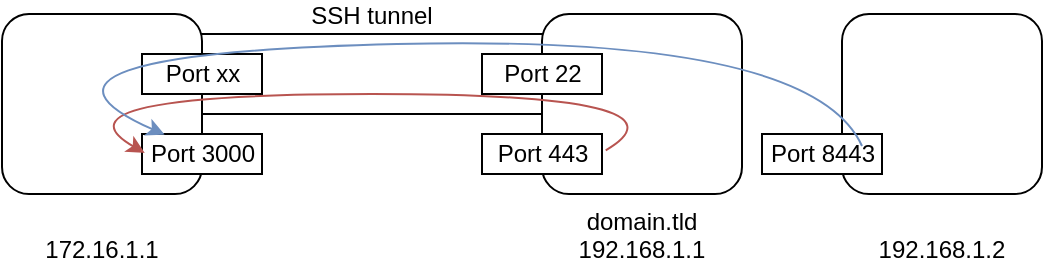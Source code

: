 <mxfile version="14.6.13" type="device"><diagram id="wu1irHQ73Ck7UTtfeC0Z" name="Page-1"><mxGraphModel dx="894" dy="550" grid="1" gridSize="10" guides="1" tooltips="1" connect="1" arrows="1" fold="1" page="1" pageScale="1" pageWidth="1169" pageHeight="827" math="0" shadow="0"><root><mxCell id="0"/><mxCell id="1" parent="0"/><mxCell id="ggARXnKYJ52NQEXv3T-H-10" value="SSH tunnel" style="rounded=0;whiteSpace=wrap;html=1;labelPosition=center;verticalLabelPosition=top;align=center;verticalAlign=bottom;" vertex="1" parent="1"><mxGeometry x="340" y="240" width="190" height="40" as="geometry"/></mxCell><mxCell id="ggARXnKYJ52NQEXv3T-H-13" value="domain.tld&lt;br&gt;192.168.1.1" style="rounded=1;whiteSpace=wrap;html=1;labelPosition=center;verticalLabelPosition=bottom;align=center;verticalAlign=top;" vertex="1" parent="1"><mxGeometry x="520" y="230" width="100" height="90" as="geometry"/></mxCell><mxCell id="ggARXnKYJ52NQEXv3T-H-1" value="&lt;br&gt;172.16.1.1" style="rounded=1;whiteSpace=wrap;html=1;labelPosition=center;verticalLabelPosition=bottom;align=center;verticalAlign=top;" vertex="1" parent="1"><mxGeometry x="250" y="230" width="100" height="90" as="geometry"/></mxCell><mxCell id="ggARXnKYJ52NQEXv3T-H-5" value="Port 22" style="verticalLabelPosition=middle;verticalAlign=middle;html=1;shape=mxgraph.basic.rect;fillColor2=none;strokeWidth=1;size=20;indent=35.68;labelPosition=center;align=center;" vertex="1" parent="1"><mxGeometry x="490" y="250" width="60" height="20" as="geometry"/></mxCell><mxCell id="ggARXnKYJ52NQEXv3T-H-8" value="Port xx" style="verticalLabelPosition=middle;verticalAlign=middle;html=1;shape=mxgraph.basic.rect;fillColor2=none;strokeWidth=1;size=20;indent=5;labelPosition=center;align=center;" vertex="1" parent="1"><mxGeometry x="320" y="250" width="60" height="20" as="geometry"/></mxCell><mxCell id="ggARXnKYJ52NQEXv3T-H-11" value="Port 3000" style="verticalLabelPosition=middle;verticalAlign=middle;html=1;shape=mxgraph.basic.rect;fillColor2=none;strokeWidth=1;size=20;indent=5;labelPosition=center;align=center;" vertex="1" parent="1"><mxGeometry x="320" y="290" width="60" height="20" as="geometry"/></mxCell><mxCell id="ggARXnKYJ52NQEXv3T-H-12" value="Port 443" style="verticalLabelPosition=middle;verticalAlign=middle;html=1;shape=mxgraph.basic.rect;fillColor2=none;strokeWidth=1;size=20;indent=5;labelPosition=center;align=center;" vertex="1" parent="1"><mxGeometry x="490" y="290" width="60" height="20" as="geometry"/></mxCell><mxCell id="ggARXnKYJ52NQEXv3T-H-14" value="&lt;br&gt;192.168.1.2" style="rounded=1;whiteSpace=wrap;html=1;labelPosition=center;verticalLabelPosition=bottom;align=center;verticalAlign=top;" vertex="1" parent="1"><mxGeometry x="670" y="230" width="100" height="90" as="geometry"/></mxCell><mxCell id="ggARXnKYJ52NQEXv3T-H-15" value="Port 8443" style="verticalLabelPosition=middle;verticalAlign=middle;html=1;shape=mxgraph.basic.rect;fillColor2=none;strokeWidth=1;size=20;indent=5;labelPosition=center;align=center;" vertex="1" parent="1"><mxGeometry x="630" y="290" width="60" height="20" as="geometry"/></mxCell><mxCell id="ggARXnKYJ52NQEXv3T-H-16" value="" style="curved=1;endArrow=classic;html=1;entryX=0.023;entryY=0.473;entryDx=0;entryDy=0;entryPerimeter=0;exitX=1.031;exitY=0.407;exitDx=0;exitDy=0;exitPerimeter=0;fillColor=#f8cecc;strokeColor=#b85450;" edge="1" parent="1" source="ggARXnKYJ52NQEXv3T-H-12" target="ggARXnKYJ52NQEXv3T-H-11"><mxGeometry width="50" height="50" relative="1" as="geometry"><mxPoint x="560" y="299" as="sourcePoint"/><mxPoint x="300" y="440" as="targetPoint"/><Array as="points"><mxPoint x="600" y="270"/><mxPoint x="270" y="270"/></Array></mxGeometry></mxCell><mxCell id="ggARXnKYJ52NQEXv3T-H-17" value="" style="curved=1;endArrow=classic;html=1;entryX=0.188;entryY=0.015;entryDx=0;entryDy=0;entryPerimeter=0;fillColor=#dae8fc;strokeColor=#6c8ebf;" edge="1" parent="1" target="ggARXnKYJ52NQEXv3T-H-11"><mxGeometry width="50" height="50" relative="1" as="geometry"><mxPoint x="680" y="296" as="sourcePoint"/><mxPoint x="160" y="440" as="targetPoint"/><Array as="points"><mxPoint x="655" y="240"/><mxPoint x="240" y="250"/></Array></mxGeometry></mxCell></root></mxGraphModel></diagram></mxfile>